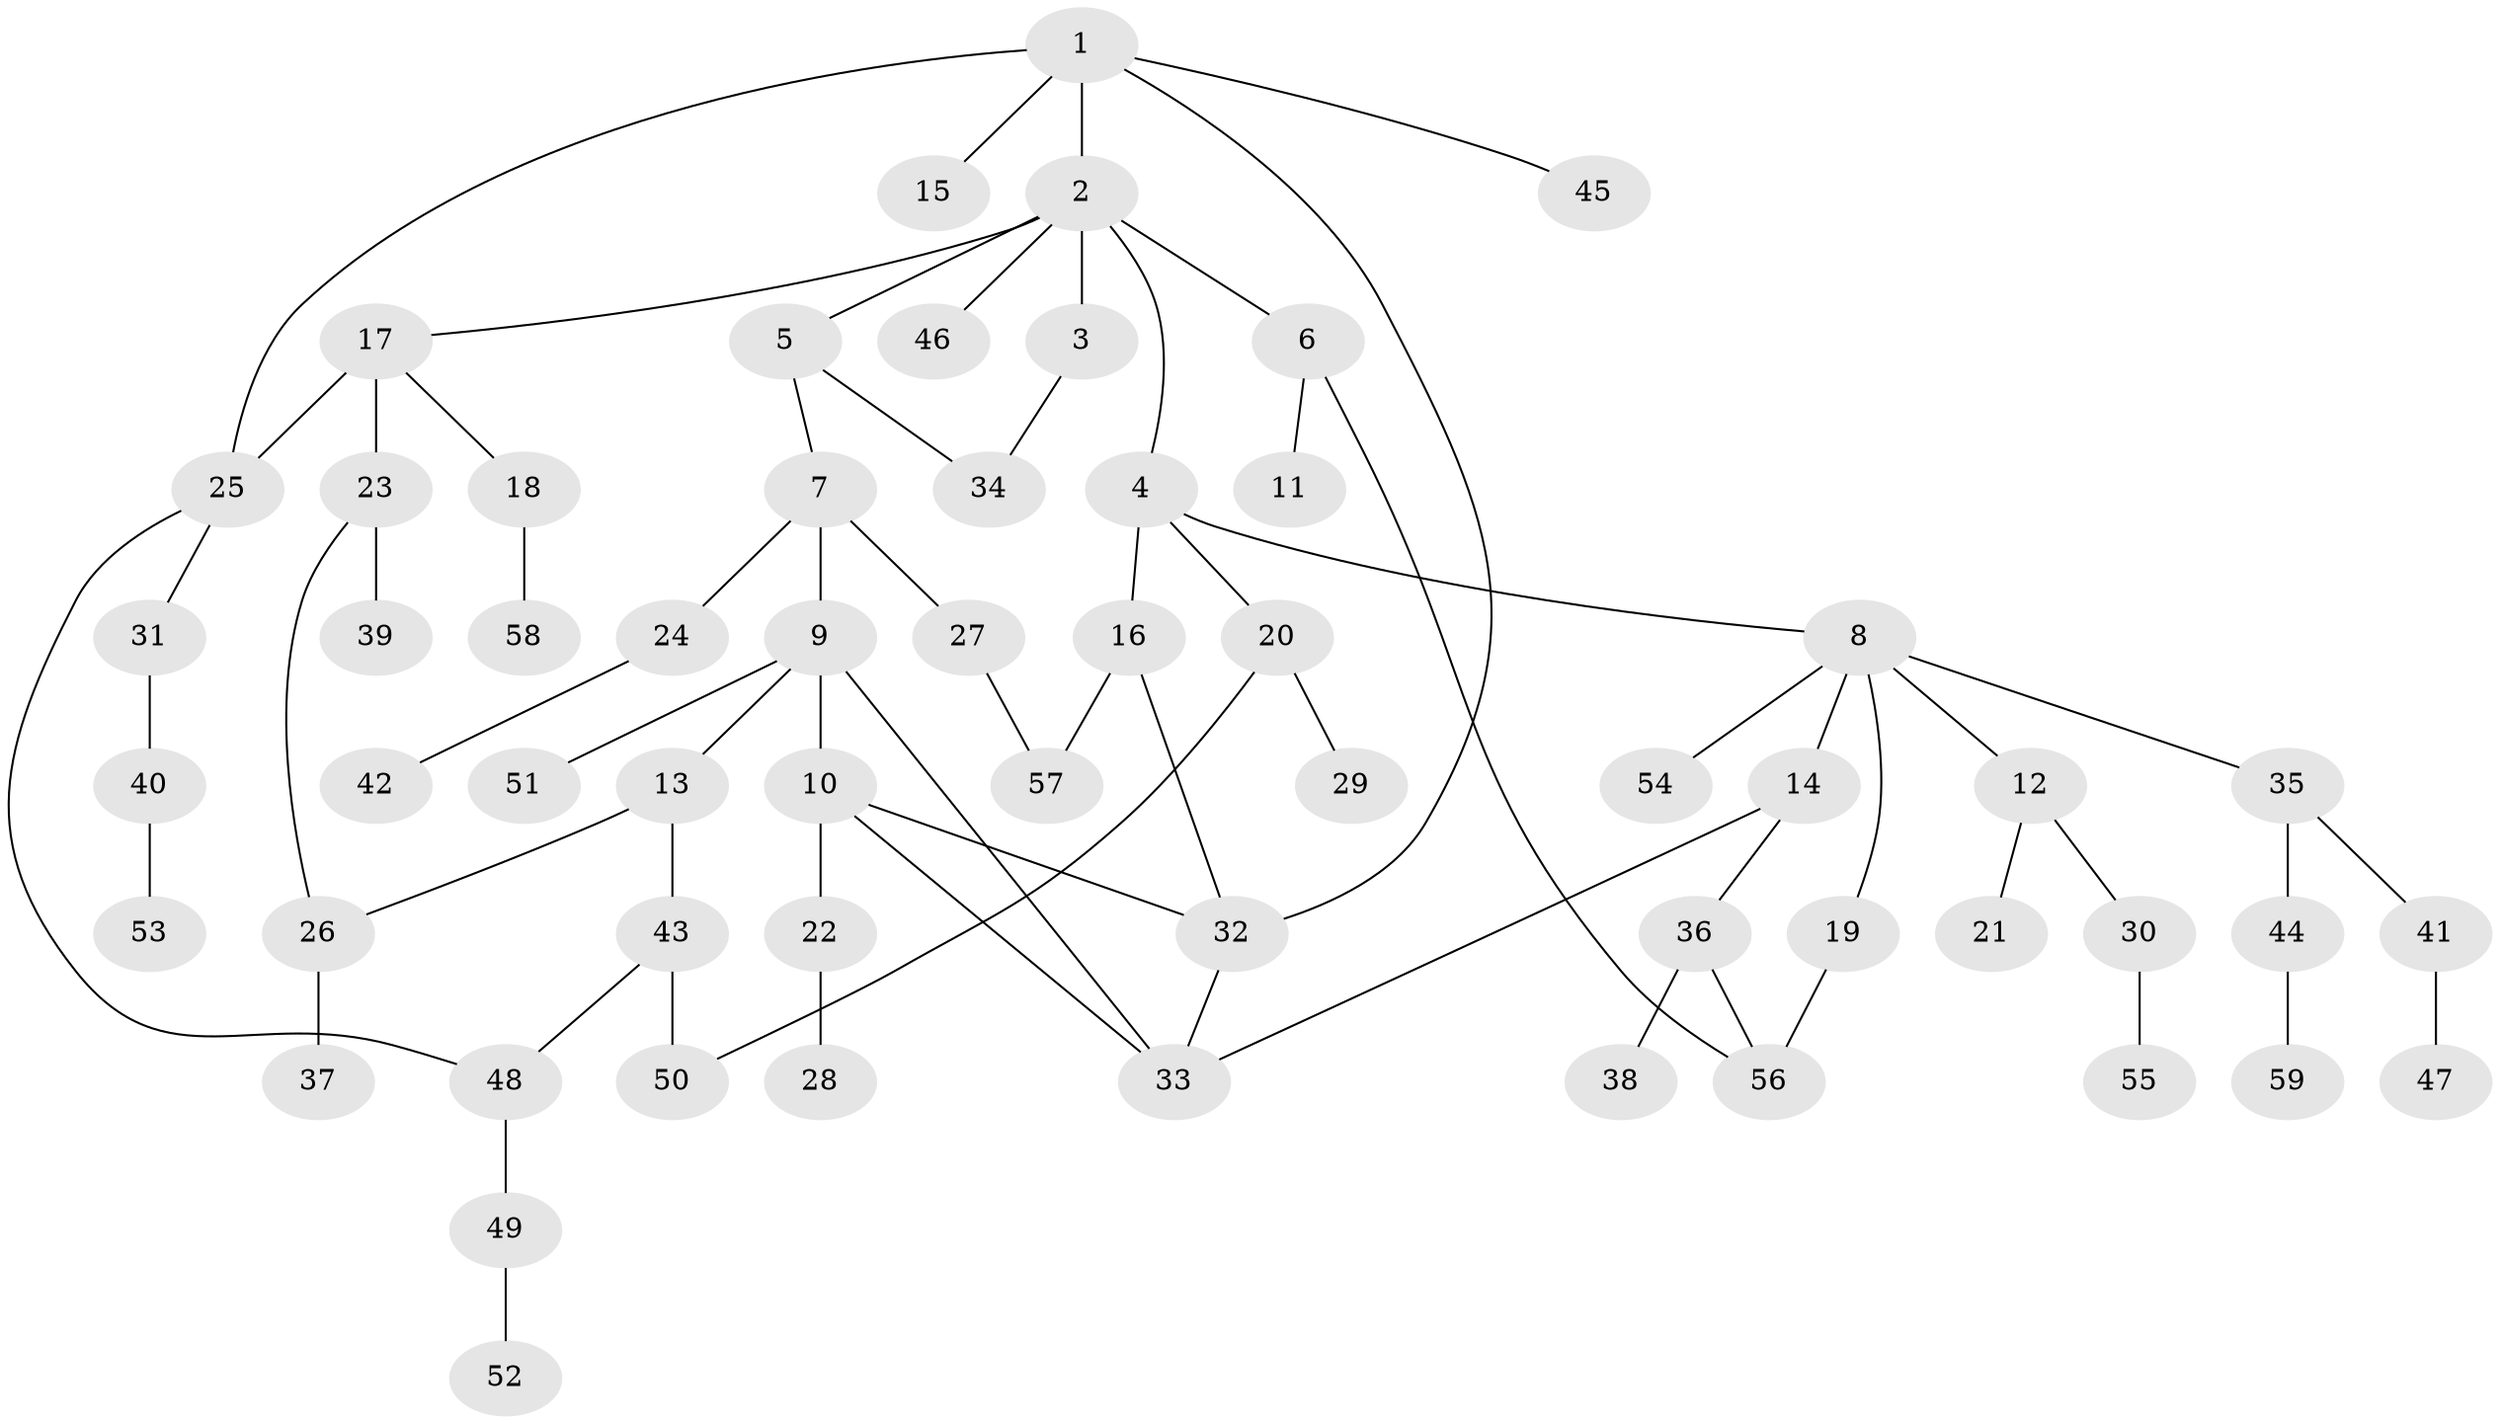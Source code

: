 // original degree distribution, {2: 0.26548672566371684, 9: 0.008849557522123894, 3: 0.1504424778761062, 5: 0.02654867256637168, 4: 0.1415929203539823, 7: 0.008849557522123894, 6: 0.008849557522123894, 1: 0.3893805309734513}
// Generated by graph-tools (version 1.1) at 2025/48/03/04/25 22:48:41]
// undirected, 59 vertices, 71 edges
graph export_dot {
  node [color=gray90,style=filled];
  1;
  2;
  3;
  4;
  5;
  6;
  7;
  8;
  9;
  10;
  11;
  12;
  13;
  14;
  15;
  16;
  17;
  18;
  19;
  20;
  21;
  22;
  23;
  24;
  25;
  26;
  27;
  28;
  29;
  30;
  31;
  32;
  33;
  34;
  35;
  36;
  37;
  38;
  39;
  40;
  41;
  42;
  43;
  44;
  45;
  46;
  47;
  48;
  49;
  50;
  51;
  52;
  53;
  54;
  55;
  56;
  57;
  58;
  59;
  1 -- 2 [weight=2.0];
  1 -- 15 [weight=1.0];
  1 -- 25 [weight=1.0];
  1 -- 32 [weight=1.0];
  1 -- 45 [weight=1.0];
  2 -- 3 [weight=1.0];
  2 -- 4 [weight=1.0];
  2 -- 5 [weight=1.0];
  2 -- 6 [weight=1.0];
  2 -- 17 [weight=1.0];
  2 -- 46 [weight=1.0];
  3 -- 34 [weight=1.0];
  4 -- 8 [weight=1.0];
  4 -- 16 [weight=1.0];
  4 -- 20 [weight=1.0];
  5 -- 7 [weight=1.0];
  5 -- 34 [weight=1.0];
  6 -- 11 [weight=1.0];
  6 -- 56 [weight=1.0];
  7 -- 9 [weight=1.0];
  7 -- 24 [weight=1.0];
  7 -- 27 [weight=2.0];
  8 -- 12 [weight=1.0];
  8 -- 14 [weight=1.0];
  8 -- 19 [weight=1.0];
  8 -- 35 [weight=1.0];
  8 -- 54 [weight=1.0];
  9 -- 10 [weight=1.0];
  9 -- 13 [weight=1.0];
  9 -- 33 [weight=1.0];
  9 -- 51 [weight=1.0];
  10 -- 22 [weight=1.0];
  10 -- 32 [weight=1.0];
  10 -- 33 [weight=1.0];
  12 -- 21 [weight=1.0];
  12 -- 30 [weight=1.0];
  13 -- 26 [weight=1.0];
  13 -- 43 [weight=1.0];
  14 -- 33 [weight=1.0];
  14 -- 36 [weight=1.0];
  16 -- 32 [weight=1.0];
  16 -- 57 [weight=1.0];
  17 -- 18 [weight=1.0];
  17 -- 23 [weight=1.0];
  17 -- 25 [weight=2.0];
  18 -- 58 [weight=1.0];
  19 -- 56 [weight=1.0];
  20 -- 29 [weight=1.0];
  20 -- 50 [weight=1.0];
  22 -- 28 [weight=1.0];
  23 -- 26 [weight=1.0];
  23 -- 39 [weight=1.0];
  24 -- 42 [weight=2.0];
  25 -- 31 [weight=1.0];
  25 -- 48 [weight=1.0];
  26 -- 37 [weight=1.0];
  27 -- 57 [weight=1.0];
  30 -- 55 [weight=1.0];
  31 -- 40 [weight=1.0];
  32 -- 33 [weight=1.0];
  35 -- 41 [weight=1.0];
  35 -- 44 [weight=1.0];
  36 -- 38 [weight=1.0];
  36 -- 56 [weight=1.0];
  40 -- 53 [weight=1.0];
  41 -- 47 [weight=1.0];
  43 -- 48 [weight=1.0];
  43 -- 50 [weight=1.0];
  44 -- 59 [weight=1.0];
  48 -- 49 [weight=2.0];
  49 -- 52 [weight=1.0];
}
